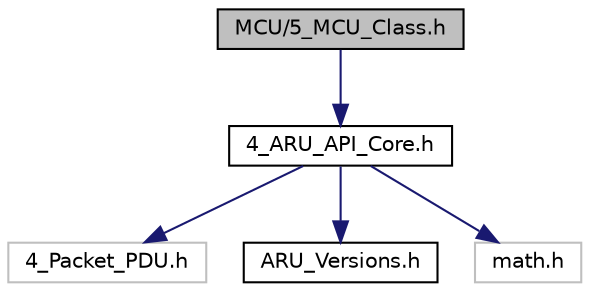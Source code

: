 digraph "MCU/5_MCU_Class.h"
{
 // LATEX_PDF_SIZE
  edge [fontname="Helvetica",fontsize="10",labelfontname="Helvetica",labelfontsize="10"];
  node [fontname="Helvetica",fontsize="10",shape=record];
  Node1 [label="MCU/5_MCU_Class.h",height=0.2,width=0.4,color="black", fillcolor="grey75", style="filled", fontcolor="black",tooltip="ARU Node Personalization for the MCU PCB Node."];
  Node1 -> Node2 [color="midnightblue",fontsize="10",style="solid",fontname="Helvetica"];
  Node2 [label="4_ARU_API_Core.h",height=0.2,width=0.4,color="black", fillcolor="white", style="filled",URL="$4___a_r_u___a_p_i___core_8h.html",tooltip="Application Base of Envistacom's Antenna Reference Unit (ARU) Firmware (FW)"];
  Node2 -> Node3 [color="midnightblue",fontsize="10",style="solid",fontname="Helvetica"];
  Node3 [label="4_Packet_PDU.h",height=0.2,width=0.4,color="grey75", fillcolor="white", style="filled",tooltip=" "];
  Node2 -> Node4 [color="midnightblue",fontsize="10",style="solid",fontname="Helvetica"];
  Node4 [label="ARU_Versions.h",height=0.2,width=0.4,color="black", fillcolor="white", style="filled",URL="$_a_r_u___versions_8h.html",tooltip=" "];
  Node2 -> Node5 [color="midnightblue",fontsize="10",style="solid",fontname="Helvetica"];
  Node5 [label="math.h",height=0.2,width=0.4,color="grey75", fillcolor="white", style="filled",tooltip=" "];
}
